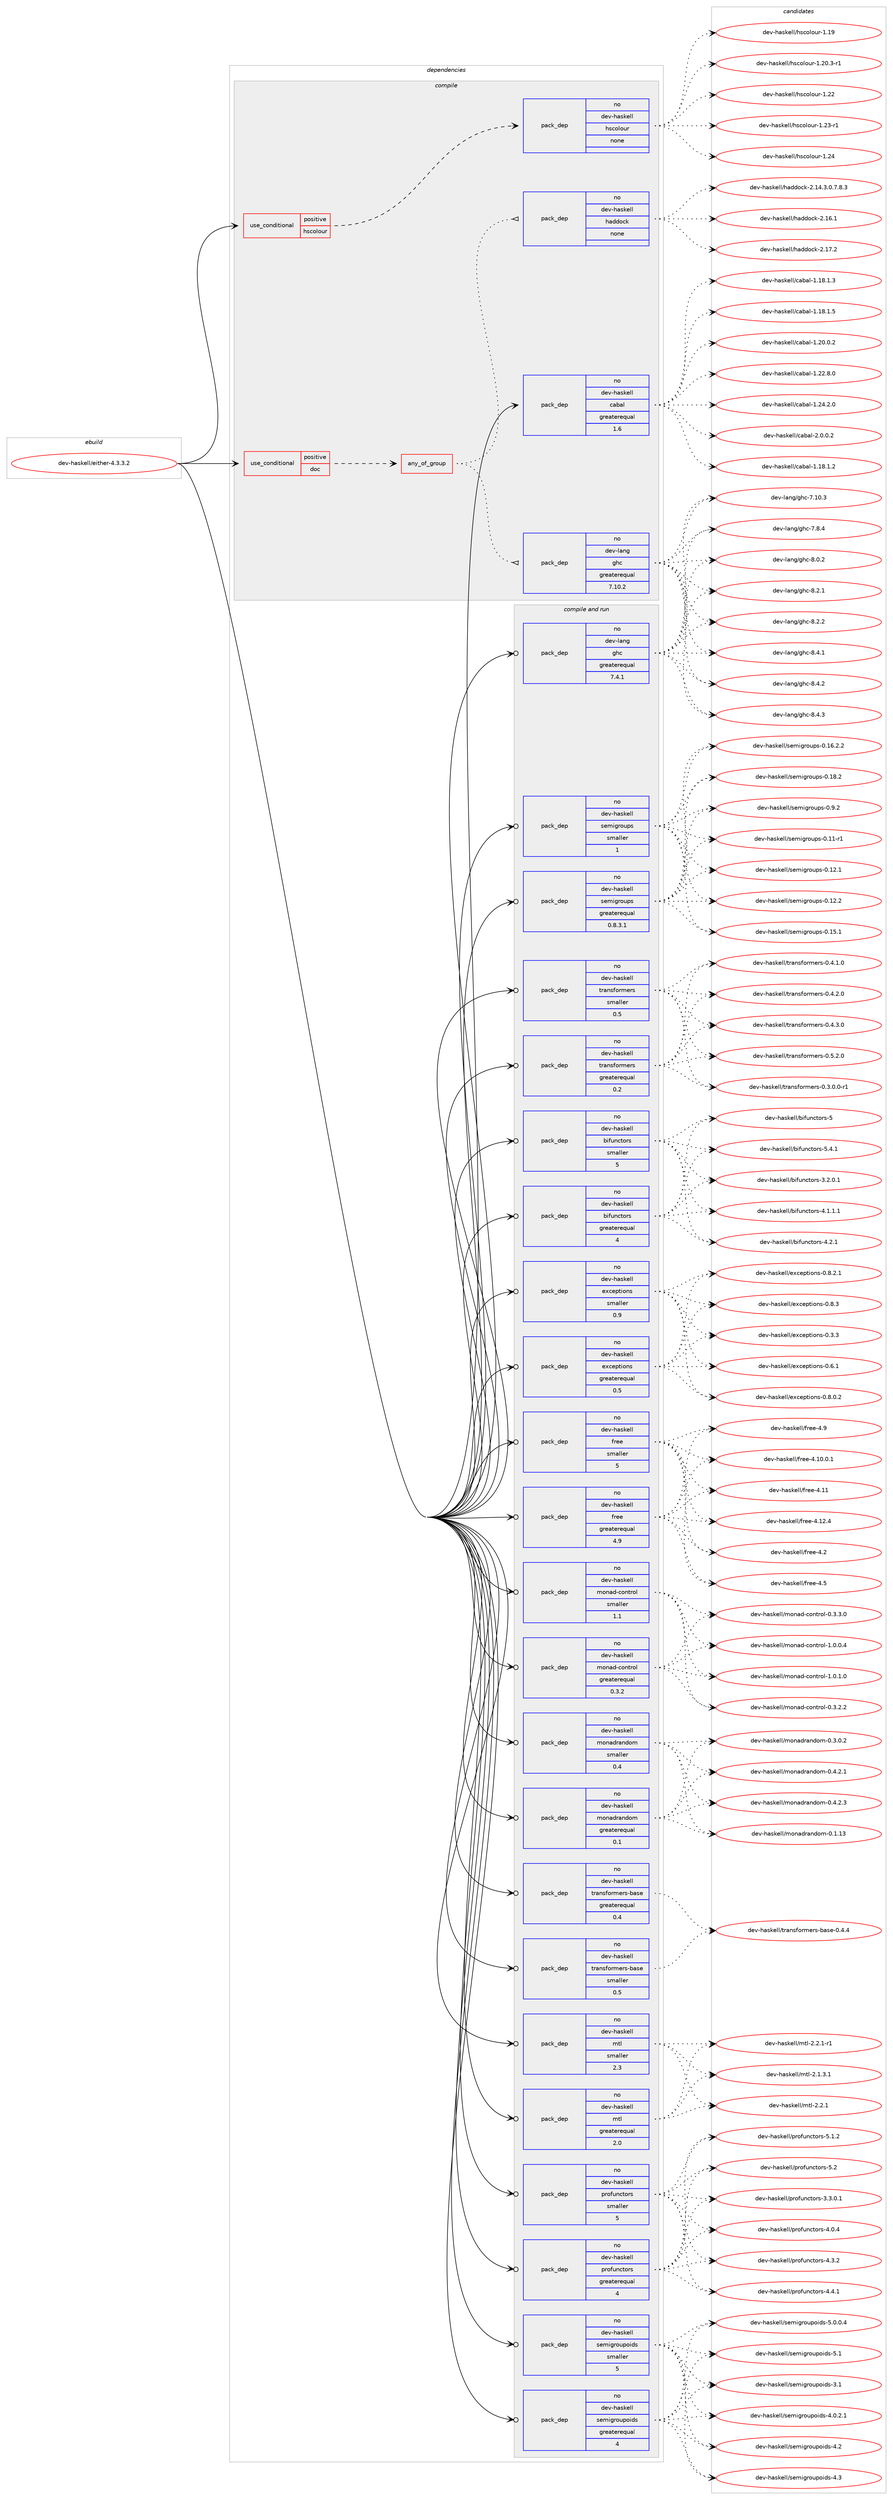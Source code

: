 digraph prolog {

# *************
# Graph options
# *************

newrank=true;
concentrate=true;
compound=true;
graph [rankdir=LR,fontname=Helvetica,fontsize=10,ranksep=1.5];#, ranksep=2.5, nodesep=0.2];
edge  [arrowhead=vee];
node  [fontname=Helvetica,fontsize=10];

# **********
# The ebuild
# **********

subgraph cluster_leftcol {
color=gray;
rank=same;
label=<<i>ebuild</i>>;
id [label="dev-haskell/either-4.3.3.2", color=red, width=4, href="../dev-haskell/either-4.3.3.2.svg"];
}

# ****************
# The dependencies
# ****************

subgraph cluster_midcol {
color=gray;
label=<<i>dependencies</i>>;
subgraph cluster_compile {
fillcolor="#eeeeee";
style=filled;
label=<<i>compile</i>>;
subgraph cond359424 {
dependency1331487 [label=<<TABLE BORDER="0" CELLBORDER="1" CELLSPACING="0" CELLPADDING="4"><TR><TD ROWSPAN="3" CELLPADDING="10">use_conditional</TD></TR><TR><TD>positive</TD></TR><TR><TD>doc</TD></TR></TABLE>>, shape=none, color=red];
subgraph any20828 {
dependency1331488 [label=<<TABLE BORDER="0" CELLBORDER="1" CELLSPACING="0" CELLPADDING="4"><TR><TD CELLPADDING="10">any_of_group</TD></TR></TABLE>>, shape=none, color=red];subgraph pack950683 {
dependency1331489 [label=<<TABLE BORDER="0" CELLBORDER="1" CELLSPACING="0" CELLPADDING="4" WIDTH="220"><TR><TD ROWSPAN="6" CELLPADDING="30">pack_dep</TD></TR><TR><TD WIDTH="110">no</TD></TR><TR><TD>dev-haskell</TD></TR><TR><TD>haddock</TD></TR><TR><TD>none</TD></TR><TR><TD></TD></TR></TABLE>>, shape=none, color=blue];
}
dependency1331488:e -> dependency1331489:w [weight=20,style="dotted",arrowhead="oinv"];
subgraph pack950684 {
dependency1331490 [label=<<TABLE BORDER="0" CELLBORDER="1" CELLSPACING="0" CELLPADDING="4" WIDTH="220"><TR><TD ROWSPAN="6" CELLPADDING="30">pack_dep</TD></TR><TR><TD WIDTH="110">no</TD></TR><TR><TD>dev-lang</TD></TR><TR><TD>ghc</TD></TR><TR><TD>greaterequal</TD></TR><TR><TD>7.10.2</TD></TR></TABLE>>, shape=none, color=blue];
}
dependency1331488:e -> dependency1331490:w [weight=20,style="dotted",arrowhead="oinv"];
}
dependency1331487:e -> dependency1331488:w [weight=20,style="dashed",arrowhead="vee"];
}
id:e -> dependency1331487:w [weight=20,style="solid",arrowhead="vee"];
subgraph cond359425 {
dependency1331491 [label=<<TABLE BORDER="0" CELLBORDER="1" CELLSPACING="0" CELLPADDING="4"><TR><TD ROWSPAN="3" CELLPADDING="10">use_conditional</TD></TR><TR><TD>positive</TD></TR><TR><TD>hscolour</TD></TR></TABLE>>, shape=none, color=red];
subgraph pack950685 {
dependency1331492 [label=<<TABLE BORDER="0" CELLBORDER="1" CELLSPACING="0" CELLPADDING="4" WIDTH="220"><TR><TD ROWSPAN="6" CELLPADDING="30">pack_dep</TD></TR><TR><TD WIDTH="110">no</TD></TR><TR><TD>dev-haskell</TD></TR><TR><TD>hscolour</TD></TR><TR><TD>none</TD></TR><TR><TD></TD></TR></TABLE>>, shape=none, color=blue];
}
dependency1331491:e -> dependency1331492:w [weight=20,style="dashed",arrowhead="vee"];
}
id:e -> dependency1331491:w [weight=20,style="solid",arrowhead="vee"];
subgraph pack950686 {
dependency1331493 [label=<<TABLE BORDER="0" CELLBORDER="1" CELLSPACING="0" CELLPADDING="4" WIDTH="220"><TR><TD ROWSPAN="6" CELLPADDING="30">pack_dep</TD></TR><TR><TD WIDTH="110">no</TD></TR><TR><TD>dev-haskell</TD></TR><TR><TD>cabal</TD></TR><TR><TD>greaterequal</TD></TR><TR><TD>1.6</TD></TR></TABLE>>, shape=none, color=blue];
}
id:e -> dependency1331493:w [weight=20,style="solid",arrowhead="vee"];
}
subgraph cluster_compileandrun {
fillcolor="#eeeeee";
style=filled;
label=<<i>compile and run</i>>;
subgraph pack950687 {
dependency1331494 [label=<<TABLE BORDER="0" CELLBORDER="1" CELLSPACING="0" CELLPADDING="4" WIDTH="220"><TR><TD ROWSPAN="6" CELLPADDING="30">pack_dep</TD></TR><TR><TD WIDTH="110">no</TD></TR><TR><TD>dev-haskell</TD></TR><TR><TD>bifunctors</TD></TR><TR><TD>greaterequal</TD></TR><TR><TD>4</TD></TR></TABLE>>, shape=none, color=blue];
}
id:e -> dependency1331494:w [weight=20,style="solid",arrowhead="odotvee"];
subgraph pack950688 {
dependency1331495 [label=<<TABLE BORDER="0" CELLBORDER="1" CELLSPACING="0" CELLPADDING="4" WIDTH="220"><TR><TD ROWSPAN="6" CELLPADDING="30">pack_dep</TD></TR><TR><TD WIDTH="110">no</TD></TR><TR><TD>dev-haskell</TD></TR><TR><TD>bifunctors</TD></TR><TR><TD>smaller</TD></TR><TR><TD>5</TD></TR></TABLE>>, shape=none, color=blue];
}
id:e -> dependency1331495:w [weight=20,style="solid",arrowhead="odotvee"];
subgraph pack950689 {
dependency1331496 [label=<<TABLE BORDER="0" CELLBORDER="1" CELLSPACING="0" CELLPADDING="4" WIDTH="220"><TR><TD ROWSPAN="6" CELLPADDING="30">pack_dep</TD></TR><TR><TD WIDTH="110">no</TD></TR><TR><TD>dev-haskell</TD></TR><TR><TD>exceptions</TD></TR><TR><TD>greaterequal</TD></TR><TR><TD>0.5</TD></TR></TABLE>>, shape=none, color=blue];
}
id:e -> dependency1331496:w [weight=20,style="solid",arrowhead="odotvee"];
subgraph pack950690 {
dependency1331497 [label=<<TABLE BORDER="0" CELLBORDER="1" CELLSPACING="0" CELLPADDING="4" WIDTH="220"><TR><TD ROWSPAN="6" CELLPADDING="30">pack_dep</TD></TR><TR><TD WIDTH="110">no</TD></TR><TR><TD>dev-haskell</TD></TR><TR><TD>exceptions</TD></TR><TR><TD>smaller</TD></TR><TR><TD>0.9</TD></TR></TABLE>>, shape=none, color=blue];
}
id:e -> dependency1331497:w [weight=20,style="solid",arrowhead="odotvee"];
subgraph pack950691 {
dependency1331498 [label=<<TABLE BORDER="0" CELLBORDER="1" CELLSPACING="0" CELLPADDING="4" WIDTH="220"><TR><TD ROWSPAN="6" CELLPADDING="30">pack_dep</TD></TR><TR><TD WIDTH="110">no</TD></TR><TR><TD>dev-haskell</TD></TR><TR><TD>free</TD></TR><TR><TD>greaterequal</TD></TR><TR><TD>4.9</TD></TR></TABLE>>, shape=none, color=blue];
}
id:e -> dependency1331498:w [weight=20,style="solid",arrowhead="odotvee"];
subgraph pack950692 {
dependency1331499 [label=<<TABLE BORDER="0" CELLBORDER="1" CELLSPACING="0" CELLPADDING="4" WIDTH="220"><TR><TD ROWSPAN="6" CELLPADDING="30">pack_dep</TD></TR><TR><TD WIDTH="110">no</TD></TR><TR><TD>dev-haskell</TD></TR><TR><TD>free</TD></TR><TR><TD>smaller</TD></TR><TR><TD>5</TD></TR></TABLE>>, shape=none, color=blue];
}
id:e -> dependency1331499:w [weight=20,style="solid",arrowhead="odotvee"];
subgraph pack950693 {
dependency1331500 [label=<<TABLE BORDER="0" CELLBORDER="1" CELLSPACING="0" CELLPADDING="4" WIDTH="220"><TR><TD ROWSPAN="6" CELLPADDING="30">pack_dep</TD></TR><TR><TD WIDTH="110">no</TD></TR><TR><TD>dev-haskell</TD></TR><TR><TD>monad-control</TD></TR><TR><TD>greaterequal</TD></TR><TR><TD>0.3.2</TD></TR></TABLE>>, shape=none, color=blue];
}
id:e -> dependency1331500:w [weight=20,style="solid",arrowhead="odotvee"];
subgraph pack950694 {
dependency1331501 [label=<<TABLE BORDER="0" CELLBORDER="1" CELLSPACING="0" CELLPADDING="4" WIDTH="220"><TR><TD ROWSPAN="6" CELLPADDING="30">pack_dep</TD></TR><TR><TD WIDTH="110">no</TD></TR><TR><TD>dev-haskell</TD></TR><TR><TD>monad-control</TD></TR><TR><TD>smaller</TD></TR><TR><TD>1.1</TD></TR></TABLE>>, shape=none, color=blue];
}
id:e -> dependency1331501:w [weight=20,style="solid",arrowhead="odotvee"];
subgraph pack950695 {
dependency1331502 [label=<<TABLE BORDER="0" CELLBORDER="1" CELLSPACING="0" CELLPADDING="4" WIDTH="220"><TR><TD ROWSPAN="6" CELLPADDING="30">pack_dep</TD></TR><TR><TD WIDTH="110">no</TD></TR><TR><TD>dev-haskell</TD></TR><TR><TD>monadrandom</TD></TR><TR><TD>greaterequal</TD></TR><TR><TD>0.1</TD></TR></TABLE>>, shape=none, color=blue];
}
id:e -> dependency1331502:w [weight=20,style="solid",arrowhead="odotvee"];
subgraph pack950696 {
dependency1331503 [label=<<TABLE BORDER="0" CELLBORDER="1" CELLSPACING="0" CELLPADDING="4" WIDTH="220"><TR><TD ROWSPAN="6" CELLPADDING="30">pack_dep</TD></TR><TR><TD WIDTH="110">no</TD></TR><TR><TD>dev-haskell</TD></TR><TR><TD>monadrandom</TD></TR><TR><TD>smaller</TD></TR><TR><TD>0.4</TD></TR></TABLE>>, shape=none, color=blue];
}
id:e -> dependency1331503:w [weight=20,style="solid",arrowhead="odotvee"];
subgraph pack950697 {
dependency1331504 [label=<<TABLE BORDER="0" CELLBORDER="1" CELLSPACING="0" CELLPADDING="4" WIDTH="220"><TR><TD ROWSPAN="6" CELLPADDING="30">pack_dep</TD></TR><TR><TD WIDTH="110">no</TD></TR><TR><TD>dev-haskell</TD></TR><TR><TD>mtl</TD></TR><TR><TD>greaterequal</TD></TR><TR><TD>2.0</TD></TR></TABLE>>, shape=none, color=blue];
}
id:e -> dependency1331504:w [weight=20,style="solid",arrowhead="odotvee"];
subgraph pack950698 {
dependency1331505 [label=<<TABLE BORDER="0" CELLBORDER="1" CELLSPACING="0" CELLPADDING="4" WIDTH="220"><TR><TD ROWSPAN="6" CELLPADDING="30">pack_dep</TD></TR><TR><TD WIDTH="110">no</TD></TR><TR><TD>dev-haskell</TD></TR><TR><TD>mtl</TD></TR><TR><TD>smaller</TD></TR><TR><TD>2.3</TD></TR></TABLE>>, shape=none, color=blue];
}
id:e -> dependency1331505:w [weight=20,style="solid",arrowhead="odotvee"];
subgraph pack950699 {
dependency1331506 [label=<<TABLE BORDER="0" CELLBORDER="1" CELLSPACING="0" CELLPADDING="4" WIDTH="220"><TR><TD ROWSPAN="6" CELLPADDING="30">pack_dep</TD></TR><TR><TD WIDTH="110">no</TD></TR><TR><TD>dev-haskell</TD></TR><TR><TD>profunctors</TD></TR><TR><TD>greaterequal</TD></TR><TR><TD>4</TD></TR></TABLE>>, shape=none, color=blue];
}
id:e -> dependency1331506:w [weight=20,style="solid",arrowhead="odotvee"];
subgraph pack950700 {
dependency1331507 [label=<<TABLE BORDER="0" CELLBORDER="1" CELLSPACING="0" CELLPADDING="4" WIDTH="220"><TR><TD ROWSPAN="6" CELLPADDING="30">pack_dep</TD></TR><TR><TD WIDTH="110">no</TD></TR><TR><TD>dev-haskell</TD></TR><TR><TD>profunctors</TD></TR><TR><TD>smaller</TD></TR><TR><TD>5</TD></TR></TABLE>>, shape=none, color=blue];
}
id:e -> dependency1331507:w [weight=20,style="solid",arrowhead="odotvee"];
subgraph pack950701 {
dependency1331508 [label=<<TABLE BORDER="0" CELLBORDER="1" CELLSPACING="0" CELLPADDING="4" WIDTH="220"><TR><TD ROWSPAN="6" CELLPADDING="30">pack_dep</TD></TR><TR><TD WIDTH="110">no</TD></TR><TR><TD>dev-haskell</TD></TR><TR><TD>semigroupoids</TD></TR><TR><TD>greaterequal</TD></TR><TR><TD>4</TD></TR></TABLE>>, shape=none, color=blue];
}
id:e -> dependency1331508:w [weight=20,style="solid",arrowhead="odotvee"];
subgraph pack950702 {
dependency1331509 [label=<<TABLE BORDER="0" CELLBORDER="1" CELLSPACING="0" CELLPADDING="4" WIDTH="220"><TR><TD ROWSPAN="6" CELLPADDING="30">pack_dep</TD></TR><TR><TD WIDTH="110">no</TD></TR><TR><TD>dev-haskell</TD></TR><TR><TD>semigroupoids</TD></TR><TR><TD>smaller</TD></TR><TR><TD>5</TD></TR></TABLE>>, shape=none, color=blue];
}
id:e -> dependency1331509:w [weight=20,style="solid",arrowhead="odotvee"];
subgraph pack950703 {
dependency1331510 [label=<<TABLE BORDER="0" CELLBORDER="1" CELLSPACING="0" CELLPADDING="4" WIDTH="220"><TR><TD ROWSPAN="6" CELLPADDING="30">pack_dep</TD></TR><TR><TD WIDTH="110">no</TD></TR><TR><TD>dev-haskell</TD></TR><TR><TD>semigroups</TD></TR><TR><TD>greaterequal</TD></TR><TR><TD>0.8.3.1</TD></TR></TABLE>>, shape=none, color=blue];
}
id:e -> dependency1331510:w [weight=20,style="solid",arrowhead="odotvee"];
subgraph pack950704 {
dependency1331511 [label=<<TABLE BORDER="0" CELLBORDER="1" CELLSPACING="0" CELLPADDING="4" WIDTH="220"><TR><TD ROWSPAN="6" CELLPADDING="30">pack_dep</TD></TR><TR><TD WIDTH="110">no</TD></TR><TR><TD>dev-haskell</TD></TR><TR><TD>semigroups</TD></TR><TR><TD>smaller</TD></TR><TR><TD>1</TD></TR></TABLE>>, shape=none, color=blue];
}
id:e -> dependency1331511:w [weight=20,style="solid",arrowhead="odotvee"];
subgraph pack950705 {
dependency1331512 [label=<<TABLE BORDER="0" CELLBORDER="1" CELLSPACING="0" CELLPADDING="4" WIDTH="220"><TR><TD ROWSPAN="6" CELLPADDING="30">pack_dep</TD></TR><TR><TD WIDTH="110">no</TD></TR><TR><TD>dev-haskell</TD></TR><TR><TD>transformers</TD></TR><TR><TD>greaterequal</TD></TR><TR><TD>0.2</TD></TR></TABLE>>, shape=none, color=blue];
}
id:e -> dependency1331512:w [weight=20,style="solid",arrowhead="odotvee"];
subgraph pack950706 {
dependency1331513 [label=<<TABLE BORDER="0" CELLBORDER="1" CELLSPACING="0" CELLPADDING="4" WIDTH="220"><TR><TD ROWSPAN="6" CELLPADDING="30">pack_dep</TD></TR><TR><TD WIDTH="110">no</TD></TR><TR><TD>dev-haskell</TD></TR><TR><TD>transformers</TD></TR><TR><TD>smaller</TD></TR><TR><TD>0.5</TD></TR></TABLE>>, shape=none, color=blue];
}
id:e -> dependency1331513:w [weight=20,style="solid",arrowhead="odotvee"];
subgraph pack950707 {
dependency1331514 [label=<<TABLE BORDER="0" CELLBORDER="1" CELLSPACING="0" CELLPADDING="4" WIDTH="220"><TR><TD ROWSPAN="6" CELLPADDING="30">pack_dep</TD></TR><TR><TD WIDTH="110">no</TD></TR><TR><TD>dev-haskell</TD></TR><TR><TD>transformers-base</TD></TR><TR><TD>greaterequal</TD></TR><TR><TD>0.4</TD></TR></TABLE>>, shape=none, color=blue];
}
id:e -> dependency1331514:w [weight=20,style="solid",arrowhead="odotvee"];
subgraph pack950708 {
dependency1331515 [label=<<TABLE BORDER="0" CELLBORDER="1" CELLSPACING="0" CELLPADDING="4" WIDTH="220"><TR><TD ROWSPAN="6" CELLPADDING="30">pack_dep</TD></TR><TR><TD WIDTH="110">no</TD></TR><TR><TD>dev-haskell</TD></TR><TR><TD>transformers-base</TD></TR><TR><TD>smaller</TD></TR><TR><TD>0.5</TD></TR></TABLE>>, shape=none, color=blue];
}
id:e -> dependency1331515:w [weight=20,style="solid",arrowhead="odotvee"];
subgraph pack950709 {
dependency1331516 [label=<<TABLE BORDER="0" CELLBORDER="1" CELLSPACING="0" CELLPADDING="4" WIDTH="220"><TR><TD ROWSPAN="6" CELLPADDING="30">pack_dep</TD></TR><TR><TD WIDTH="110">no</TD></TR><TR><TD>dev-lang</TD></TR><TR><TD>ghc</TD></TR><TR><TD>greaterequal</TD></TR><TR><TD>7.4.1</TD></TR></TABLE>>, shape=none, color=blue];
}
id:e -> dependency1331516:w [weight=20,style="solid",arrowhead="odotvee"];
}
subgraph cluster_run {
fillcolor="#eeeeee";
style=filled;
label=<<i>run</i>>;
}
}

# **************
# The candidates
# **************

subgraph cluster_choices {
rank=same;
color=gray;
label=<<i>candidates</i>>;

subgraph choice950683 {
color=black;
nodesep=1;
choice1001011184510497115107101108108471049710010011199107455046495246514648465546564651 [label="dev-haskell/haddock-2.14.3.0.7.8.3", color=red, width=4,href="../dev-haskell/haddock-2.14.3.0.7.8.3.svg"];
choice100101118451049711510710110810847104971001001119910745504649544649 [label="dev-haskell/haddock-2.16.1", color=red, width=4,href="../dev-haskell/haddock-2.16.1.svg"];
choice100101118451049711510710110810847104971001001119910745504649554650 [label="dev-haskell/haddock-2.17.2", color=red, width=4,href="../dev-haskell/haddock-2.17.2.svg"];
dependency1331489:e -> choice1001011184510497115107101108108471049710010011199107455046495246514648465546564651:w [style=dotted,weight="100"];
dependency1331489:e -> choice100101118451049711510710110810847104971001001119910745504649544649:w [style=dotted,weight="100"];
dependency1331489:e -> choice100101118451049711510710110810847104971001001119910745504649554650:w [style=dotted,weight="100"];
}
subgraph choice950684 {
color=black;
nodesep=1;
choice1001011184510897110103471031049945554649484651 [label="dev-lang/ghc-7.10.3", color=red, width=4,href="../dev-lang/ghc-7.10.3.svg"];
choice10010111845108971101034710310499455546564652 [label="dev-lang/ghc-7.8.4", color=red, width=4,href="../dev-lang/ghc-7.8.4.svg"];
choice10010111845108971101034710310499455646484650 [label="dev-lang/ghc-8.0.2", color=red, width=4,href="../dev-lang/ghc-8.0.2.svg"];
choice10010111845108971101034710310499455646504649 [label="dev-lang/ghc-8.2.1", color=red, width=4,href="../dev-lang/ghc-8.2.1.svg"];
choice10010111845108971101034710310499455646504650 [label="dev-lang/ghc-8.2.2", color=red, width=4,href="../dev-lang/ghc-8.2.2.svg"];
choice10010111845108971101034710310499455646524649 [label="dev-lang/ghc-8.4.1", color=red, width=4,href="../dev-lang/ghc-8.4.1.svg"];
choice10010111845108971101034710310499455646524650 [label="dev-lang/ghc-8.4.2", color=red, width=4,href="../dev-lang/ghc-8.4.2.svg"];
choice10010111845108971101034710310499455646524651 [label="dev-lang/ghc-8.4.3", color=red, width=4,href="../dev-lang/ghc-8.4.3.svg"];
dependency1331490:e -> choice1001011184510897110103471031049945554649484651:w [style=dotted,weight="100"];
dependency1331490:e -> choice10010111845108971101034710310499455546564652:w [style=dotted,weight="100"];
dependency1331490:e -> choice10010111845108971101034710310499455646484650:w [style=dotted,weight="100"];
dependency1331490:e -> choice10010111845108971101034710310499455646504649:w [style=dotted,weight="100"];
dependency1331490:e -> choice10010111845108971101034710310499455646504650:w [style=dotted,weight="100"];
dependency1331490:e -> choice10010111845108971101034710310499455646524649:w [style=dotted,weight="100"];
dependency1331490:e -> choice10010111845108971101034710310499455646524650:w [style=dotted,weight="100"];
dependency1331490:e -> choice10010111845108971101034710310499455646524651:w [style=dotted,weight="100"];
}
subgraph choice950685 {
color=black;
nodesep=1;
choice100101118451049711510710110810847104115991111081111171144549464957 [label="dev-haskell/hscolour-1.19", color=red, width=4,href="../dev-haskell/hscolour-1.19.svg"];
choice10010111845104971151071011081084710411599111108111117114454946504846514511449 [label="dev-haskell/hscolour-1.20.3-r1", color=red, width=4,href="../dev-haskell/hscolour-1.20.3-r1.svg"];
choice100101118451049711510710110810847104115991111081111171144549465050 [label="dev-haskell/hscolour-1.22", color=red, width=4,href="../dev-haskell/hscolour-1.22.svg"];
choice1001011184510497115107101108108471041159911110811111711445494650514511449 [label="dev-haskell/hscolour-1.23-r1", color=red, width=4,href="../dev-haskell/hscolour-1.23-r1.svg"];
choice100101118451049711510710110810847104115991111081111171144549465052 [label="dev-haskell/hscolour-1.24", color=red, width=4,href="../dev-haskell/hscolour-1.24.svg"];
dependency1331492:e -> choice100101118451049711510710110810847104115991111081111171144549464957:w [style=dotted,weight="100"];
dependency1331492:e -> choice10010111845104971151071011081084710411599111108111117114454946504846514511449:w [style=dotted,weight="100"];
dependency1331492:e -> choice100101118451049711510710110810847104115991111081111171144549465050:w [style=dotted,weight="100"];
dependency1331492:e -> choice1001011184510497115107101108108471041159911110811111711445494650514511449:w [style=dotted,weight="100"];
dependency1331492:e -> choice100101118451049711510710110810847104115991111081111171144549465052:w [style=dotted,weight="100"];
}
subgraph choice950686 {
color=black;
nodesep=1;
choice10010111845104971151071011081084799979897108454946495646494650 [label="dev-haskell/cabal-1.18.1.2", color=red, width=4,href="../dev-haskell/cabal-1.18.1.2.svg"];
choice10010111845104971151071011081084799979897108454946495646494651 [label="dev-haskell/cabal-1.18.1.3", color=red, width=4,href="../dev-haskell/cabal-1.18.1.3.svg"];
choice10010111845104971151071011081084799979897108454946495646494653 [label="dev-haskell/cabal-1.18.1.5", color=red, width=4,href="../dev-haskell/cabal-1.18.1.5.svg"];
choice10010111845104971151071011081084799979897108454946504846484650 [label="dev-haskell/cabal-1.20.0.2", color=red, width=4,href="../dev-haskell/cabal-1.20.0.2.svg"];
choice10010111845104971151071011081084799979897108454946505046564648 [label="dev-haskell/cabal-1.22.8.0", color=red, width=4,href="../dev-haskell/cabal-1.22.8.0.svg"];
choice10010111845104971151071011081084799979897108454946505246504648 [label="dev-haskell/cabal-1.24.2.0", color=red, width=4,href="../dev-haskell/cabal-1.24.2.0.svg"];
choice100101118451049711510710110810847999798971084550464846484650 [label="dev-haskell/cabal-2.0.0.2", color=red, width=4,href="../dev-haskell/cabal-2.0.0.2.svg"];
dependency1331493:e -> choice10010111845104971151071011081084799979897108454946495646494650:w [style=dotted,weight="100"];
dependency1331493:e -> choice10010111845104971151071011081084799979897108454946495646494651:w [style=dotted,weight="100"];
dependency1331493:e -> choice10010111845104971151071011081084799979897108454946495646494653:w [style=dotted,weight="100"];
dependency1331493:e -> choice10010111845104971151071011081084799979897108454946504846484650:w [style=dotted,weight="100"];
dependency1331493:e -> choice10010111845104971151071011081084799979897108454946505046564648:w [style=dotted,weight="100"];
dependency1331493:e -> choice10010111845104971151071011081084799979897108454946505246504648:w [style=dotted,weight="100"];
dependency1331493:e -> choice100101118451049711510710110810847999798971084550464846484650:w [style=dotted,weight="100"];
}
subgraph choice950687 {
color=black;
nodesep=1;
choice10010111845104971151071011081084798105102117110991161111141154551465046484649 [label="dev-haskell/bifunctors-3.2.0.1", color=red, width=4,href="../dev-haskell/bifunctors-3.2.0.1.svg"];
choice10010111845104971151071011081084798105102117110991161111141154552464946494649 [label="dev-haskell/bifunctors-4.1.1.1", color=red, width=4,href="../dev-haskell/bifunctors-4.1.1.1.svg"];
choice1001011184510497115107101108108479810510211711099116111114115455246504649 [label="dev-haskell/bifunctors-4.2.1", color=red, width=4,href="../dev-haskell/bifunctors-4.2.1.svg"];
choice10010111845104971151071011081084798105102117110991161111141154553 [label="dev-haskell/bifunctors-5", color=red, width=4,href="../dev-haskell/bifunctors-5.svg"];
choice1001011184510497115107101108108479810510211711099116111114115455346524649 [label="dev-haskell/bifunctors-5.4.1", color=red, width=4,href="../dev-haskell/bifunctors-5.4.1.svg"];
dependency1331494:e -> choice10010111845104971151071011081084798105102117110991161111141154551465046484649:w [style=dotted,weight="100"];
dependency1331494:e -> choice10010111845104971151071011081084798105102117110991161111141154552464946494649:w [style=dotted,weight="100"];
dependency1331494:e -> choice1001011184510497115107101108108479810510211711099116111114115455246504649:w [style=dotted,weight="100"];
dependency1331494:e -> choice10010111845104971151071011081084798105102117110991161111141154553:w [style=dotted,weight="100"];
dependency1331494:e -> choice1001011184510497115107101108108479810510211711099116111114115455346524649:w [style=dotted,weight="100"];
}
subgraph choice950688 {
color=black;
nodesep=1;
choice10010111845104971151071011081084798105102117110991161111141154551465046484649 [label="dev-haskell/bifunctors-3.2.0.1", color=red, width=4,href="../dev-haskell/bifunctors-3.2.0.1.svg"];
choice10010111845104971151071011081084798105102117110991161111141154552464946494649 [label="dev-haskell/bifunctors-4.1.1.1", color=red, width=4,href="../dev-haskell/bifunctors-4.1.1.1.svg"];
choice1001011184510497115107101108108479810510211711099116111114115455246504649 [label="dev-haskell/bifunctors-4.2.1", color=red, width=4,href="../dev-haskell/bifunctors-4.2.1.svg"];
choice10010111845104971151071011081084798105102117110991161111141154553 [label="dev-haskell/bifunctors-5", color=red, width=4,href="../dev-haskell/bifunctors-5.svg"];
choice1001011184510497115107101108108479810510211711099116111114115455346524649 [label="dev-haskell/bifunctors-5.4.1", color=red, width=4,href="../dev-haskell/bifunctors-5.4.1.svg"];
dependency1331495:e -> choice10010111845104971151071011081084798105102117110991161111141154551465046484649:w [style=dotted,weight="100"];
dependency1331495:e -> choice10010111845104971151071011081084798105102117110991161111141154552464946494649:w [style=dotted,weight="100"];
dependency1331495:e -> choice1001011184510497115107101108108479810510211711099116111114115455246504649:w [style=dotted,weight="100"];
dependency1331495:e -> choice10010111845104971151071011081084798105102117110991161111141154553:w [style=dotted,weight="100"];
dependency1331495:e -> choice1001011184510497115107101108108479810510211711099116111114115455346524649:w [style=dotted,weight="100"];
}
subgraph choice950689 {
color=black;
nodesep=1;
choice10010111845104971151071011081084710112099101112116105111110115454846514651 [label="dev-haskell/exceptions-0.3.3", color=red, width=4,href="../dev-haskell/exceptions-0.3.3.svg"];
choice10010111845104971151071011081084710112099101112116105111110115454846544649 [label="dev-haskell/exceptions-0.6.1", color=red, width=4,href="../dev-haskell/exceptions-0.6.1.svg"];
choice100101118451049711510710110810847101120991011121161051111101154548465646484650 [label="dev-haskell/exceptions-0.8.0.2", color=red, width=4,href="../dev-haskell/exceptions-0.8.0.2.svg"];
choice100101118451049711510710110810847101120991011121161051111101154548465646504649 [label="dev-haskell/exceptions-0.8.2.1", color=red, width=4,href="../dev-haskell/exceptions-0.8.2.1.svg"];
choice10010111845104971151071011081084710112099101112116105111110115454846564651 [label="dev-haskell/exceptions-0.8.3", color=red, width=4,href="../dev-haskell/exceptions-0.8.3.svg"];
dependency1331496:e -> choice10010111845104971151071011081084710112099101112116105111110115454846514651:w [style=dotted,weight="100"];
dependency1331496:e -> choice10010111845104971151071011081084710112099101112116105111110115454846544649:w [style=dotted,weight="100"];
dependency1331496:e -> choice100101118451049711510710110810847101120991011121161051111101154548465646484650:w [style=dotted,weight="100"];
dependency1331496:e -> choice100101118451049711510710110810847101120991011121161051111101154548465646504649:w [style=dotted,weight="100"];
dependency1331496:e -> choice10010111845104971151071011081084710112099101112116105111110115454846564651:w [style=dotted,weight="100"];
}
subgraph choice950690 {
color=black;
nodesep=1;
choice10010111845104971151071011081084710112099101112116105111110115454846514651 [label="dev-haskell/exceptions-0.3.3", color=red, width=4,href="../dev-haskell/exceptions-0.3.3.svg"];
choice10010111845104971151071011081084710112099101112116105111110115454846544649 [label="dev-haskell/exceptions-0.6.1", color=red, width=4,href="../dev-haskell/exceptions-0.6.1.svg"];
choice100101118451049711510710110810847101120991011121161051111101154548465646484650 [label="dev-haskell/exceptions-0.8.0.2", color=red, width=4,href="../dev-haskell/exceptions-0.8.0.2.svg"];
choice100101118451049711510710110810847101120991011121161051111101154548465646504649 [label="dev-haskell/exceptions-0.8.2.1", color=red, width=4,href="../dev-haskell/exceptions-0.8.2.1.svg"];
choice10010111845104971151071011081084710112099101112116105111110115454846564651 [label="dev-haskell/exceptions-0.8.3", color=red, width=4,href="../dev-haskell/exceptions-0.8.3.svg"];
dependency1331497:e -> choice10010111845104971151071011081084710112099101112116105111110115454846514651:w [style=dotted,weight="100"];
dependency1331497:e -> choice10010111845104971151071011081084710112099101112116105111110115454846544649:w [style=dotted,weight="100"];
dependency1331497:e -> choice100101118451049711510710110810847101120991011121161051111101154548465646484650:w [style=dotted,weight="100"];
dependency1331497:e -> choice100101118451049711510710110810847101120991011121161051111101154548465646504649:w [style=dotted,weight="100"];
dependency1331497:e -> choice10010111845104971151071011081084710112099101112116105111110115454846564651:w [style=dotted,weight="100"];
}
subgraph choice950691 {
color=black;
nodesep=1;
choice100101118451049711510710110810847102114101101455246494846484649 [label="dev-haskell/free-4.10.0.1", color=red, width=4,href="../dev-haskell/free-4.10.0.1.svg"];
choice1001011184510497115107101108108471021141011014552464949 [label="dev-haskell/free-4.11", color=red, width=4,href="../dev-haskell/free-4.11.svg"];
choice10010111845104971151071011081084710211410110145524649504652 [label="dev-haskell/free-4.12.4", color=red, width=4,href="../dev-haskell/free-4.12.4.svg"];
choice10010111845104971151071011081084710211410110145524650 [label="dev-haskell/free-4.2", color=red, width=4,href="../dev-haskell/free-4.2.svg"];
choice10010111845104971151071011081084710211410110145524653 [label="dev-haskell/free-4.5", color=red, width=4,href="../dev-haskell/free-4.5.svg"];
choice10010111845104971151071011081084710211410110145524657 [label="dev-haskell/free-4.9", color=red, width=4,href="../dev-haskell/free-4.9.svg"];
dependency1331498:e -> choice100101118451049711510710110810847102114101101455246494846484649:w [style=dotted,weight="100"];
dependency1331498:e -> choice1001011184510497115107101108108471021141011014552464949:w [style=dotted,weight="100"];
dependency1331498:e -> choice10010111845104971151071011081084710211410110145524649504652:w [style=dotted,weight="100"];
dependency1331498:e -> choice10010111845104971151071011081084710211410110145524650:w [style=dotted,weight="100"];
dependency1331498:e -> choice10010111845104971151071011081084710211410110145524653:w [style=dotted,weight="100"];
dependency1331498:e -> choice10010111845104971151071011081084710211410110145524657:w [style=dotted,weight="100"];
}
subgraph choice950692 {
color=black;
nodesep=1;
choice100101118451049711510710110810847102114101101455246494846484649 [label="dev-haskell/free-4.10.0.1", color=red, width=4,href="../dev-haskell/free-4.10.0.1.svg"];
choice1001011184510497115107101108108471021141011014552464949 [label="dev-haskell/free-4.11", color=red, width=4,href="../dev-haskell/free-4.11.svg"];
choice10010111845104971151071011081084710211410110145524649504652 [label="dev-haskell/free-4.12.4", color=red, width=4,href="../dev-haskell/free-4.12.4.svg"];
choice10010111845104971151071011081084710211410110145524650 [label="dev-haskell/free-4.2", color=red, width=4,href="../dev-haskell/free-4.2.svg"];
choice10010111845104971151071011081084710211410110145524653 [label="dev-haskell/free-4.5", color=red, width=4,href="../dev-haskell/free-4.5.svg"];
choice10010111845104971151071011081084710211410110145524657 [label="dev-haskell/free-4.9", color=red, width=4,href="../dev-haskell/free-4.9.svg"];
dependency1331499:e -> choice100101118451049711510710110810847102114101101455246494846484649:w [style=dotted,weight="100"];
dependency1331499:e -> choice1001011184510497115107101108108471021141011014552464949:w [style=dotted,weight="100"];
dependency1331499:e -> choice10010111845104971151071011081084710211410110145524649504652:w [style=dotted,weight="100"];
dependency1331499:e -> choice10010111845104971151071011081084710211410110145524650:w [style=dotted,weight="100"];
dependency1331499:e -> choice10010111845104971151071011081084710211410110145524653:w [style=dotted,weight="100"];
dependency1331499:e -> choice10010111845104971151071011081084710211410110145524657:w [style=dotted,weight="100"];
}
subgraph choice950693 {
color=black;
nodesep=1;
choice1001011184510497115107101108108471091111109710045991111101161141111084548465146504650 [label="dev-haskell/monad-control-0.3.2.2", color=red, width=4,href="../dev-haskell/monad-control-0.3.2.2.svg"];
choice1001011184510497115107101108108471091111109710045991111101161141111084548465146514648 [label="dev-haskell/monad-control-0.3.3.0", color=red, width=4,href="../dev-haskell/monad-control-0.3.3.0.svg"];
choice1001011184510497115107101108108471091111109710045991111101161141111084549464846484652 [label="dev-haskell/monad-control-1.0.0.4", color=red, width=4,href="../dev-haskell/monad-control-1.0.0.4.svg"];
choice1001011184510497115107101108108471091111109710045991111101161141111084549464846494648 [label="dev-haskell/monad-control-1.0.1.0", color=red, width=4,href="../dev-haskell/monad-control-1.0.1.0.svg"];
dependency1331500:e -> choice1001011184510497115107101108108471091111109710045991111101161141111084548465146504650:w [style=dotted,weight="100"];
dependency1331500:e -> choice1001011184510497115107101108108471091111109710045991111101161141111084548465146514648:w [style=dotted,weight="100"];
dependency1331500:e -> choice1001011184510497115107101108108471091111109710045991111101161141111084549464846484652:w [style=dotted,weight="100"];
dependency1331500:e -> choice1001011184510497115107101108108471091111109710045991111101161141111084549464846494648:w [style=dotted,weight="100"];
}
subgraph choice950694 {
color=black;
nodesep=1;
choice1001011184510497115107101108108471091111109710045991111101161141111084548465146504650 [label="dev-haskell/monad-control-0.3.2.2", color=red, width=4,href="../dev-haskell/monad-control-0.3.2.2.svg"];
choice1001011184510497115107101108108471091111109710045991111101161141111084548465146514648 [label="dev-haskell/monad-control-0.3.3.0", color=red, width=4,href="../dev-haskell/monad-control-0.3.3.0.svg"];
choice1001011184510497115107101108108471091111109710045991111101161141111084549464846484652 [label="dev-haskell/monad-control-1.0.0.4", color=red, width=4,href="../dev-haskell/monad-control-1.0.0.4.svg"];
choice1001011184510497115107101108108471091111109710045991111101161141111084549464846494648 [label="dev-haskell/monad-control-1.0.1.0", color=red, width=4,href="../dev-haskell/monad-control-1.0.1.0.svg"];
dependency1331501:e -> choice1001011184510497115107101108108471091111109710045991111101161141111084548465146504650:w [style=dotted,weight="100"];
dependency1331501:e -> choice1001011184510497115107101108108471091111109710045991111101161141111084548465146514648:w [style=dotted,weight="100"];
dependency1331501:e -> choice1001011184510497115107101108108471091111109710045991111101161141111084549464846484652:w [style=dotted,weight="100"];
dependency1331501:e -> choice1001011184510497115107101108108471091111109710045991111101161141111084549464846494648:w [style=dotted,weight="100"];
}
subgraph choice950695 {
color=black;
nodesep=1;
choice100101118451049711510710110810847109111110971001149711010011110945484649464951 [label="dev-haskell/monadrandom-0.1.13", color=red, width=4,href="../dev-haskell/monadrandom-0.1.13.svg"];
choice10010111845104971151071011081084710911111097100114971101001111094548465146484650 [label="dev-haskell/monadrandom-0.3.0.2", color=red, width=4,href="../dev-haskell/monadrandom-0.3.0.2.svg"];
choice10010111845104971151071011081084710911111097100114971101001111094548465246504649 [label="dev-haskell/monadrandom-0.4.2.1", color=red, width=4,href="../dev-haskell/monadrandom-0.4.2.1.svg"];
choice10010111845104971151071011081084710911111097100114971101001111094548465246504651 [label="dev-haskell/monadrandom-0.4.2.3", color=red, width=4,href="../dev-haskell/monadrandom-0.4.2.3.svg"];
dependency1331502:e -> choice100101118451049711510710110810847109111110971001149711010011110945484649464951:w [style=dotted,weight="100"];
dependency1331502:e -> choice10010111845104971151071011081084710911111097100114971101001111094548465146484650:w [style=dotted,weight="100"];
dependency1331502:e -> choice10010111845104971151071011081084710911111097100114971101001111094548465246504649:w [style=dotted,weight="100"];
dependency1331502:e -> choice10010111845104971151071011081084710911111097100114971101001111094548465246504651:w [style=dotted,weight="100"];
}
subgraph choice950696 {
color=black;
nodesep=1;
choice100101118451049711510710110810847109111110971001149711010011110945484649464951 [label="dev-haskell/monadrandom-0.1.13", color=red, width=4,href="../dev-haskell/monadrandom-0.1.13.svg"];
choice10010111845104971151071011081084710911111097100114971101001111094548465146484650 [label="dev-haskell/monadrandom-0.3.0.2", color=red, width=4,href="../dev-haskell/monadrandom-0.3.0.2.svg"];
choice10010111845104971151071011081084710911111097100114971101001111094548465246504649 [label="dev-haskell/monadrandom-0.4.2.1", color=red, width=4,href="../dev-haskell/monadrandom-0.4.2.1.svg"];
choice10010111845104971151071011081084710911111097100114971101001111094548465246504651 [label="dev-haskell/monadrandom-0.4.2.3", color=red, width=4,href="../dev-haskell/monadrandom-0.4.2.3.svg"];
dependency1331503:e -> choice100101118451049711510710110810847109111110971001149711010011110945484649464951:w [style=dotted,weight="100"];
dependency1331503:e -> choice10010111845104971151071011081084710911111097100114971101001111094548465146484650:w [style=dotted,weight="100"];
dependency1331503:e -> choice10010111845104971151071011081084710911111097100114971101001111094548465246504649:w [style=dotted,weight="100"];
dependency1331503:e -> choice10010111845104971151071011081084710911111097100114971101001111094548465246504651:w [style=dotted,weight="100"];
}
subgraph choice950697 {
color=black;
nodesep=1;
choice1001011184510497115107101108108471091161084550464946514649 [label="dev-haskell/mtl-2.1.3.1", color=red, width=4,href="../dev-haskell/mtl-2.1.3.1.svg"];
choice100101118451049711510710110810847109116108455046504649 [label="dev-haskell/mtl-2.2.1", color=red, width=4,href="../dev-haskell/mtl-2.2.1.svg"];
choice1001011184510497115107101108108471091161084550465046494511449 [label="dev-haskell/mtl-2.2.1-r1", color=red, width=4,href="../dev-haskell/mtl-2.2.1-r1.svg"];
dependency1331504:e -> choice1001011184510497115107101108108471091161084550464946514649:w [style=dotted,weight="100"];
dependency1331504:e -> choice100101118451049711510710110810847109116108455046504649:w [style=dotted,weight="100"];
dependency1331504:e -> choice1001011184510497115107101108108471091161084550465046494511449:w [style=dotted,weight="100"];
}
subgraph choice950698 {
color=black;
nodesep=1;
choice1001011184510497115107101108108471091161084550464946514649 [label="dev-haskell/mtl-2.1.3.1", color=red, width=4,href="../dev-haskell/mtl-2.1.3.1.svg"];
choice100101118451049711510710110810847109116108455046504649 [label="dev-haskell/mtl-2.2.1", color=red, width=4,href="../dev-haskell/mtl-2.2.1.svg"];
choice1001011184510497115107101108108471091161084550465046494511449 [label="dev-haskell/mtl-2.2.1-r1", color=red, width=4,href="../dev-haskell/mtl-2.2.1-r1.svg"];
dependency1331505:e -> choice1001011184510497115107101108108471091161084550464946514649:w [style=dotted,weight="100"];
dependency1331505:e -> choice100101118451049711510710110810847109116108455046504649:w [style=dotted,weight="100"];
dependency1331505:e -> choice1001011184510497115107101108108471091161084550465046494511449:w [style=dotted,weight="100"];
}
subgraph choice950699 {
color=black;
nodesep=1;
choice100101118451049711510710110810847112114111102117110991161111141154551465146484649 [label="dev-haskell/profunctors-3.3.0.1", color=red, width=4,href="../dev-haskell/profunctors-3.3.0.1.svg"];
choice10010111845104971151071011081084711211411110211711099116111114115455246484652 [label="dev-haskell/profunctors-4.0.4", color=red, width=4,href="../dev-haskell/profunctors-4.0.4.svg"];
choice10010111845104971151071011081084711211411110211711099116111114115455246514650 [label="dev-haskell/profunctors-4.3.2", color=red, width=4,href="../dev-haskell/profunctors-4.3.2.svg"];
choice10010111845104971151071011081084711211411110211711099116111114115455246524649 [label="dev-haskell/profunctors-4.4.1", color=red, width=4,href="../dev-haskell/profunctors-4.4.1.svg"];
choice10010111845104971151071011081084711211411110211711099116111114115455346494650 [label="dev-haskell/profunctors-5.1.2", color=red, width=4,href="../dev-haskell/profunctors-5.1.2.svg"];
choice1001011184510497115107101108108471121141111021171109911611111411545534650 [label="dev-haskell/profunctors-5.2", color=red, width=4,href="../dev-haskell/profunctors-5.2.svg"];
dependency1331506:e -> choice100101118451049711510710110810847112114111102117110991161111141154551465146484649:w [style=dotted,weight="100"];
dependency1331506:e -> choice10010111845104971151071011081084711211411110211711099116111114115455246484652:w [style=dotted,weight="100"];
dependency1331506:e -> choice10010111845104971151071011081084711211411110211711099116111114115455246514650:w [style=dotted,weight="100"];
dependency1331506:e -> choice10010111845104971151071011081084711211411110211711099116111114115455246524649:w [style=dotted,weight="100"];
dependency1331506:e -> choice10010111845104971151071011081084711211411110211711099116111114115455346494650:w [style=dotted,weight="100"];
dependency1331506:e -> choice1001011184510497115107101108108471121141111021171109911611111411545534650:w [style=dotted,weight="100"];
}
subgraph choice950700 {
color=black;
nodesep=1;
choice100101118451049711510710110810847112114111102117110991161111141154551465146484649 [label="dev-haskell/profunctors-3.3.0.1", color=red, width=4,href="../dev-haskell/profunctors-3.3.0.1.svg"];
choice10010111845104971151071011081084711211411110211711099116111114115455246484652 [label="dev-haskell/profunctors-4.0.4", color=red, width=4,href="../dev-haskell/profunctors-4.0.4.svg"];
choice10010111845104971151071011081084711211411110211711099116111114115455246514650 [label="dev-haskell/profunctors-4.3.2", color=red, width=4,href="../dev-haskell/profunctors-4.3.2.svg"];
choice10010111845104971151071011081084711211411110211711099116111114115455246524649 [label="dev-haskell/profunctors-4.4.1", color=red, width=4,href="../dev-haskell/profunctors-4.4.1.svg"];
choice10010111845104971151071011081084711211411110211711099116111114115455346494650 [label="dev-haskell/profunctors-5.1.2", color=red, width=4,href="../dev-haskell/profunctors-5.1.2.svg"];
choice1001011184510497115107101108108471121141111021171109911611111411545534650 [label="dev-haskell/profunctors-5.2", color=red, width=4,href="../dev-haskell/profunctors-5.2.svg"];
dependency1331507:e -> choice100101118451049711510710110810847112114111102117110991161111141154551465146484649:w [style=dotted,weight="100"];
dependency1331507:e -> choice10010111845104971151071011081084711211411110211711099116111114115455246484652:w [style=dotted,weight="100"];
dependency1331507:e -> choice10010111845104971151071011081084711211411110211711099116111114115455246514650:w [style=dotted,weight="100"];
dependency1331507:e -> choice10010111845104971151071011081084711211411110211711099116111114115455246524649:w [style=dotted,weight="100"];
dependency1331507:e -> choice10010111845104971151071011081084711211411110211711099116111114115455346494650:w [style=dotted,weight="100"];
dependency1331507:e -> choice1001011184510497115107101108108471121141111021171109911611111411545534650:w [style=dotted,weight="100"];
}
subgraph choice950701 {
color=black;
nodesep=1;
choice10010111845104971151071011081084711510110910510311411111711211110510011545514649 [label="dev-haskell/semigroupoids-3.1", color=red, width=4,href="../dev-haskell/semigroupoids-3.1.svg"];
choice1001011184510497115107101108108471151011091051031141111171121111051001154552464846504649 [label="dev-haskell/semigroupoids-4.0.2.1", color=red, width=4,href="../dev-haskell/semigroupoids-4.0.2.1.svg"];
choice10010111845104971151071011081084711510110910510311411111711211110510011545524650 [label="dev-haskell/semigroupoids-4.2", color=red, width=4,href="../dev-haskell/semigroupoids-4.2.svg"];
choice10010111845104971151071011081084711510110910510311411111711211110510011545524651 [label="dev-haskell/semigroupoids-4.3", color=red, width=4,href="../dev-haskell/semigroupoids-4.3.svg"];
choice1001011184510497115107101108108471151011091051031141111171121111051001154553464846484652 [label="dev-haskell/semigroupoids-5.0.0.4", color=red, width=4,href="../dev-haskell/semigroupoids-5.0.0.4.svg"];
choice10010111845104971151071011081084711510110910510311411111711211110510011545534649 [label="dev-haskell/semigroupoids-5.1", color=red, width=4,href="../dev-haskell/semigroupoids-5.1.svg"];
dependency1331508:e -> choice10010111845104971151071011081084711510110910510311411111711211110510011545514649:w [style=dotted,weight="100"];
dependency1331508:e -> choice1001011184510497115107101108108471151011091051031141111171121111051001154552464846504649:w [style=dotted,weight="100"];
dependency1331508:e -> choice10010111845104971151071011081084711510110910510311411111711211110510011545524650:w [style=dotted,weight="100"];
dependency1331508:e -> choice10010111845104971151071011081084711510110910510311411111711211110510011545524651:w [style=dotted,weight="100"];
dependency1331508:e -> choice1001011184510497115107101108108471151011091051031141111171121111051001154553464846484652:w [style=dotted,weight="100"];
dependency1331508:e -> choice10010111845104971151071011081084711510110910510311411111711211110510011545534649:w [style=dotted,weight="100"];
}
subgraph choice950702 {
color=black;
nodesep=1;
choice10010111845104971151071011081084711510110910510311411111711211110510011545514649 [label="dev-haskell/semigroupoids-3.1", color=red, width=4,href="../dev-haskell/semigroupoids-3.1.svg"];
choice1001011184510497115107101108108471151011091051031141111171121111051001154552464846504649 [label="dev-haskell/semigroupoids-4.0.2.1", color=red, width=4,href="../dev-haskell/semigroupoids-4.0.2.1.svg"];
choice10010111845104971151071011081084711510110910510311411111711211110510011545524650 [label="dev-haskell/semigroupoids-4.2", color=red, width=4,href="../dev-haskell/semigroupoids-4.2.svg"];
choice10010111845104971151071011081084711510110910510311411111711211110510011545524651 [label="dev-haskell/semigroupoids-4.3", color=red, width=4,href="../dev-haskell/semigroupoids-4.3.svg"];
choice1001011184510497115107101108108471151011091051031141111171121111051001154553464846484652 [label="dev-haskell/semigroupoids-5.0.0.4", color=red, width=4,href="../dev-haskell/semigroupoids-5.0.0.4.svg"];
choice10010111845104971151071011081084711510110910510311411111711211110510011545534649 [label="dev-haskell/semigroupoids-5.1", color=red, width=4,href="../dev-haskell/semigroupoids-5.1.svg"];
dependency1331509:e -> choice10010111845104971151071011081084711510110910510311411111711211110510011545514649:w [style=dotted,weight="100"];
dependency1331509:e -> choice1001011184510497115107101108108471151011091051031141111171121111051001154552464846504649:w [style=dotted,weight="100"];
dependency1331509:e -> choice10010111845104971151071011081084711510110910510311411111711211110510011545524650:w [style=dotted,weight="100"];
dependency1331509:e -> choice10010111845104971151071011081084711510110910510311411111711211110510011545524651:w [style=dotted,weight="100"];
dependency1331509:e -> choice1001011184510497115107101108108471151011091051031141111171121111051001154553464846484652:w [style=dotted,weight="100"];
dependency1331509:e -> choice10010111845104971151071011081084711510110910510311411111711211110510011545534649:w [style=dotted,weight="100"];
}
subgraph choice950703 {
color=black;
nodesep=1;
choice10010111845104971151071011081084711510110910510311411111711211545484649494511449 [label="dev-haskell/semigroups-0.11-r1", color=red, width=4,href="../dev-haskell/semigroups-0.11-r1.svg"];
choice10010111845104971151071011081084711510110910510311411111711211545484649504649 [label="dev-haskell/semigroups-0.12.1", color=red, width=4,href="../dev-haskell/semigroups-0.12.1.svg"];
choice10010111845104971151071011081084711510110910510311411111711211545484649504650 [label="dev-haskell/semigroups-0.12.2", color=red, width=4,href="../dev-haskell/semigroups-0.12.2.svg"];
choice10010111845104971151071011081084711510110910510311411111711211545484649534649 [label="dev-haskell/semigroups-0.15.1", color=red, width=4,href="../dev-haskell/semigroups-0.15.1.svg"];
choice100101118451049711510710110810847115101109105103114111117112115454846495446504650 [label="dev-haskell/semigroups-0.16.2.2", color=red, width=4,href="../dev-haskell/semigroups-0.16.2.2.svg"];
choice10010111845104971151071011081084711510110910510311411111711211545484649564650 [label="dev-haskell/semigroups-0.18.2", color=red, width=4,href="../dev-haskell/semigroups-0.18.2.svg"];
choice100101118451049711510710110810847115101109105103114111117112115454846574650 [label="dev-haskell/semigroups-0.9.2", color=red, width=4,href="../dev-haskell/semigroups-0.9.2.svg"];
dependency1331510:e -> choice10010111845104971151071011081084711510110910510311411111711211545484649494511449:w [style=dotted,weight="100"];
dependency1331510:e -> choice10010111845104971151071011081084711510110910510311411111711211545484649504649:w [style=dotted,weight="100"];
dependency1331510:e -> choice10010111845104971151071011081084711510110910510311411111711211545484649504650:w [style=dotted,weight="100"];
dependency1331510:e -> choice10010111845104971151071011081084711510110910510311411111711211545484649534649:w [style=dotted,weight="100"];
dependency1331510:e -> choice100101118451049711510710110810847115101109105103114111117112115454846495446504650:w [style=dotted,weight="100"];
dependency1331510:e -> choice10010111845104971151071011081084711510110910510311411111711211545484649564650:w [style=dotted,weight="100"];
dependency1331510:e -> choice100101118451049711510710110810847115101109105103114111117112115454846574650:w [style=dotted,weight="100"];
}
subgraph choice950704 {
color=black;
nodesep=1;
choice10010111845104971151071011081084711510110910510311411111711211545484649494511449 [label="dev-haskell/semigroups-0.11-r1", color=red, width=4,href="../dev-haskell/semigroups-0.11-r1.svg"];
choice10010111845104971151071011081084711510110910510311411111711211545484649504649 [label="dev-haskell/semigroups-0.12.1", color=red, width=4,href="../dev-haskell/semigroups-0.12.1.svg"];
choice10010111845104971151071011081084711510110910510311411111711211545484649504650 [label="dev-haskell/semigroups-0.12.2", color=red, width=4,href="../dev-haskell/semigroups-0.12.2.svg"];
choice10010111845104971151071011081084711510110910510311411111711211545484649534649 [label="dev-haskell/semigroups-0.15.1", color=red, width=4,href="../dev-haskell/semigroups-0.15.1.svg"];
choice100101118451049711510710110810847115101109105103114111117112115454846495446504650 [label="dev-haskell/semigroups-0.16.2.2", color=red, width=4,href="../dev-haskell/semigroups-0.16.2.2.svg"];
choice10010111845104971151071011081084711510110910510311411111711211545484649564650 [label="dev-haskell/semigroups-0.18.2", color=red, width=4,href="../dev-haskell/semigroups-0.18.2.svg"];
choice100101118451049711510710110810847115101109105103114111117112115454846574650 [label="dev-haskell/semigroups-0.9.2", color=red, width=4,href="../dev-haskell/semigroups-0.9.2.svg"];
dependency1331511:e -> choice10010111845104971151071011081084711510110910510311411111711211545484649494511449:w [style=dotted,weight="100"];
dependency1331511:e -> choice10010111845104971151071011081084711510110910510311411111711211545484649504649:w [style=dotted,weight="100"];
dependency1331511:e -> choice10010111845104971151071011081084711510110910510311411111711211545484649504650:w [style=dotted,weight="100"];
dependency1331511:e -> choice10010111845104971151071011081084711510110910510311411111711211545484649534649:w [style=dotted,weight="100"];
dependency1331511:e -> choice100101118451049711510710110810847115101109105103114111117112115454846495446504650:w [style=dotted,weight="100"];
dependency1331511:e -> choice10010111845104971151071011081084711510110910510311411111711211545484649564650:w [style=dotted,weight="100"];
dependency1331511:e -> choice100101118451049711510710110810847115101109105103114111117112115454846574650:w [style=dotted,weight="100"];
}
subgraph choice950705 {
color=black;
nodesep=1;
choice1001011184510497115107101108108471161149711011510211111410910111411545484651464846484511449 [label="dev-haskell/transformers-0.3.0.0-r1", color=red, width=4,href="../dev-haskell/transformers-0.3.0.0-r1.svg"];
choice100101118451049711510710110810847116114971101151021111141091011141154548465246494648 [label="dev-haskell/transformers-0.4.1.0", color=red, width=4,href="../dev-haskell/transformers-0.4.1.0.svg"];
choice100101118451049711510710110810847116114971101151021111141091011141154548465246504648 [label="dev-haskell/transformers-0.4.2.0", color=red, width=4,href="../dev-haskell/transformers-0.4.2.0.svg"];
choice100101118451049711510710110810847116114971101151021111141091011141154548465246514648 [label="dev-haskell/transformers-0.4.3.0", color=red, width=4,href="../dev-haskell/transformers-0.4.3.0.svg"];
choice100101118451049711510710110810847116114971101151021111141091011141154548465346504648 [label="dev-haskell/transformers-0.5.2.0", color=red, width=4,href="../dev-haskell/transformers-0.5.2.0.svg"];
dependency1331512:e -> choice1001011184510497115107101108108471161149711011510211111410910111411545484651464846484511449:w [style=dotted,weight="100"];
dependency1331512:e -> choice100101118451049711510710110810847116114971101151021111141091011141154548465246494648:w [style=dotted,weight="100"];
dependency1331512:e -> choice100101118451049711510710110810847116114971101151021111141091011141154548465246504648:w [style=dotted,weight="100"];
dependency1331512:e -> choice100101118451049711510710110810847116114971101151021111141091011141154548465246514648:w [style=dotted,weight="100"];
dependency1331512:e -> choice100101118451049711510710110810847116114971101151021111141091011141154548465346504648:w [style=dotted,weight="100"];
}
subgraph choice950706 {
color=black;
nodesep=1;
choice1001011184510497115107101108108471161149711011510211111410910111411545484651464846484511449 [label="dev-haskell/transformers-0.3.0.0-r1", color=red, width=4,href="../dev-haskell/transformers-0.3.0.0-r1.svg"];
choice100101118451049711510710110810847116114971101151021111141091011141154548465246494648 [label="dev-haskell/transformers-0.4.1.0", color=red, width=4,href="../dev-haskell/transformers-0.4.1.0.svg"];
choice100101118451049711510710110810847116114971101151021111141091011141154548465246504648 [label="dev-haskell/transformers-0.4.2.0", color=red, width=4,href="../dev-haskell/transformers-0.4.2.0.svg"];
choice100101118451049711510710110810847116114971101151021111141091011141154548465246514648 [label="dev-haskell/transformers-0.4.3.0", color=red, width=4,href="../dev-haskell/transformers-0.4.3.0.svg"];
choice100101118451049711510710110810847116114971101151021111141091011141154548465346504648 [label="dev-haskell/transformers-0.5.2.0", color=red, width=4,href="../dev-haskell/transformers-0.5.2.0.svg"];
dependency1331513:e -> choice1001011184510497115107101108108471161149711011510211111410910111411545484651464846484511449:w [style=dotted,weight="100"];
dependency1331513:e -> choice100101118451049711510710110810847116114971101151021111141091011141154548465246494648:w [style=dotted,weight="100"];
dependency1331513:e -> choice100101118451049711510710110810847116114971101151021111141091011141154548465246504648:w [style=dotted,weight="100"];
dependency1331513:e -> choice100101118451049711510710110810847116114971101151021111141091011141154548465246514648:w [style=dotted,weight="100"];
dependency1331513:e -> choice100101118451049711510710110810847116114971101151021111141091011141154548465346504648:w [style=dotted,weight="100"];
}
subgraph choice950707 {
color=black;
nodesep=1;
choice10010111845104971151071011081084711611497110115102111114109101114115459897115101454846524652 [label="dev-haskell/transformers-base-0.4.4", color=red, width=4,href="../dev-haskell/transformers-base-0.4.4.svg"];
dependency1331514:e -> choice10010111845104971151071011081084711611497110115102111114109101114115459897115101454846524652:w [style=dotted,weight="100"];
}
subgraph choice950708 {
color=black;
nodesep=1;
choice10010111845104971151071011081084711611497110115102111114109101114115459897115101454846524652 [label="dev-haskell/transformers-base-0.4.4", color=red, width=4,href="../dev-haskell/transformers-base-0.4.4.svg"];
dependency1331515:e -> choice10010111845104971151071011081084711611497110115102111114109101114115459897115101454846524652:w [style=dotted,weight="100"];
}
subgraph choice950709 {
color=black;
nodesep=1;
choice1001011184510897110103471031049945554649484651 [label="dev-lang/ghc-7.10.3", color=red, width=4,href="../dev-lang/ghc-7.10.3.svg"];
choice10010111845108971101034710310499455546564652 [label="dev-lang/ghc-7.8.4", color=red, width=4,href="../dev-lang/ghc-7.8.4.svg"];
choice10010111845108971101034710310499455646484650 [label="dev-lang/ghc-8.0.2", color=red, width=4,href="../dev-lang/ghc-8.0.2.svg"];
choice10010111845108971101034710310499455646504649 [label="dev-lang/ghc-8.2.1", color=red, width=4,href="../dev-lang/ghc-8.2.1.svg"];
choice10010111845108971101034710310499455646504650 [label="dev-lang/ghc-8.2.2", color=red, width=4,href="../dev-lang/ghc-8.2.2.svg"];
choice10010111845108971101034710310499455646524649 [label="dev-lang/ghc-8.4.1", color=red, width=4,href="../dev-lang/ghc-8.4.1.svg"];
choice10010111845108971101034710310499455646524650 [label="dev-lang/ghc-8.4.2", color=red, width=4,href="../dev-lang/ghc-8.4.2.svg"];
choice10010111845108971101034710310499455646524651 [label="dev-lang/ghc-8.4.3", color=red, width=4,href="../dev-lang/ghc-8.4.3.svg"];
dependency1331516:e -> choice1001011184510897110103471031049945554649484651:w [style=dotted,weight="100"];
dependency1331516:e -> choice10010111845108971101034710310499455546564652:w [style=dotted,weight="100"];
dependency1331516:e -> choice10010111845108971101034710310499455646484650:w [style=dotted,weight="100"];
dependency1331516:e -> choice10010111845108971101034710310499455646504649:w [style=dotted,weight="100"];
dependency1331516:e -> choice10010111845108971101034710310499455646504650:w [style=dotted,weight="100"];
dependency1331516:e -> choice10010111845108971101034710310499455646524649:w [style=dotted,weight="100"];
dependency1331516:e -> choice10010111845108971101034710310499455646524650:w [style=dotted,weight="100"];
dependency1331516:e -> choice10010111845108971101034710310499455646524651:w [style=dotted,weight="100"];
}
}

}
